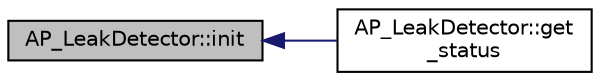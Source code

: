 digraph "AP_LeakDetector::init"
{
 // INTERACTIVE_SVG=YES
  edge [fontname="Helvetica",fontsize="10",labelfontname="Helvetica",labelfontsize="10"];
  node [fontname="Helvetica",fontsize="10",shape=record];
  rankdir="LR";
  Node1 [label="AP_LeakDetector::init",height=0.2,width=0.4,color="black", fillcolor="grey75", style="filled", fontcolor="black"];
  Node1 -> Node2 [dir="back",color="midnightblue",fontsize="10",style="solid",fontname="Helvetica"];
  Node2 [label="AP_LeakDetector::get\l_status",height=0.2,width=0.4,color="black", fillcolor="white", style="filled",URL="$classAP__LeakDetector.html#abeafa40bad2ed4a420e4a7194af626cb"];
}
